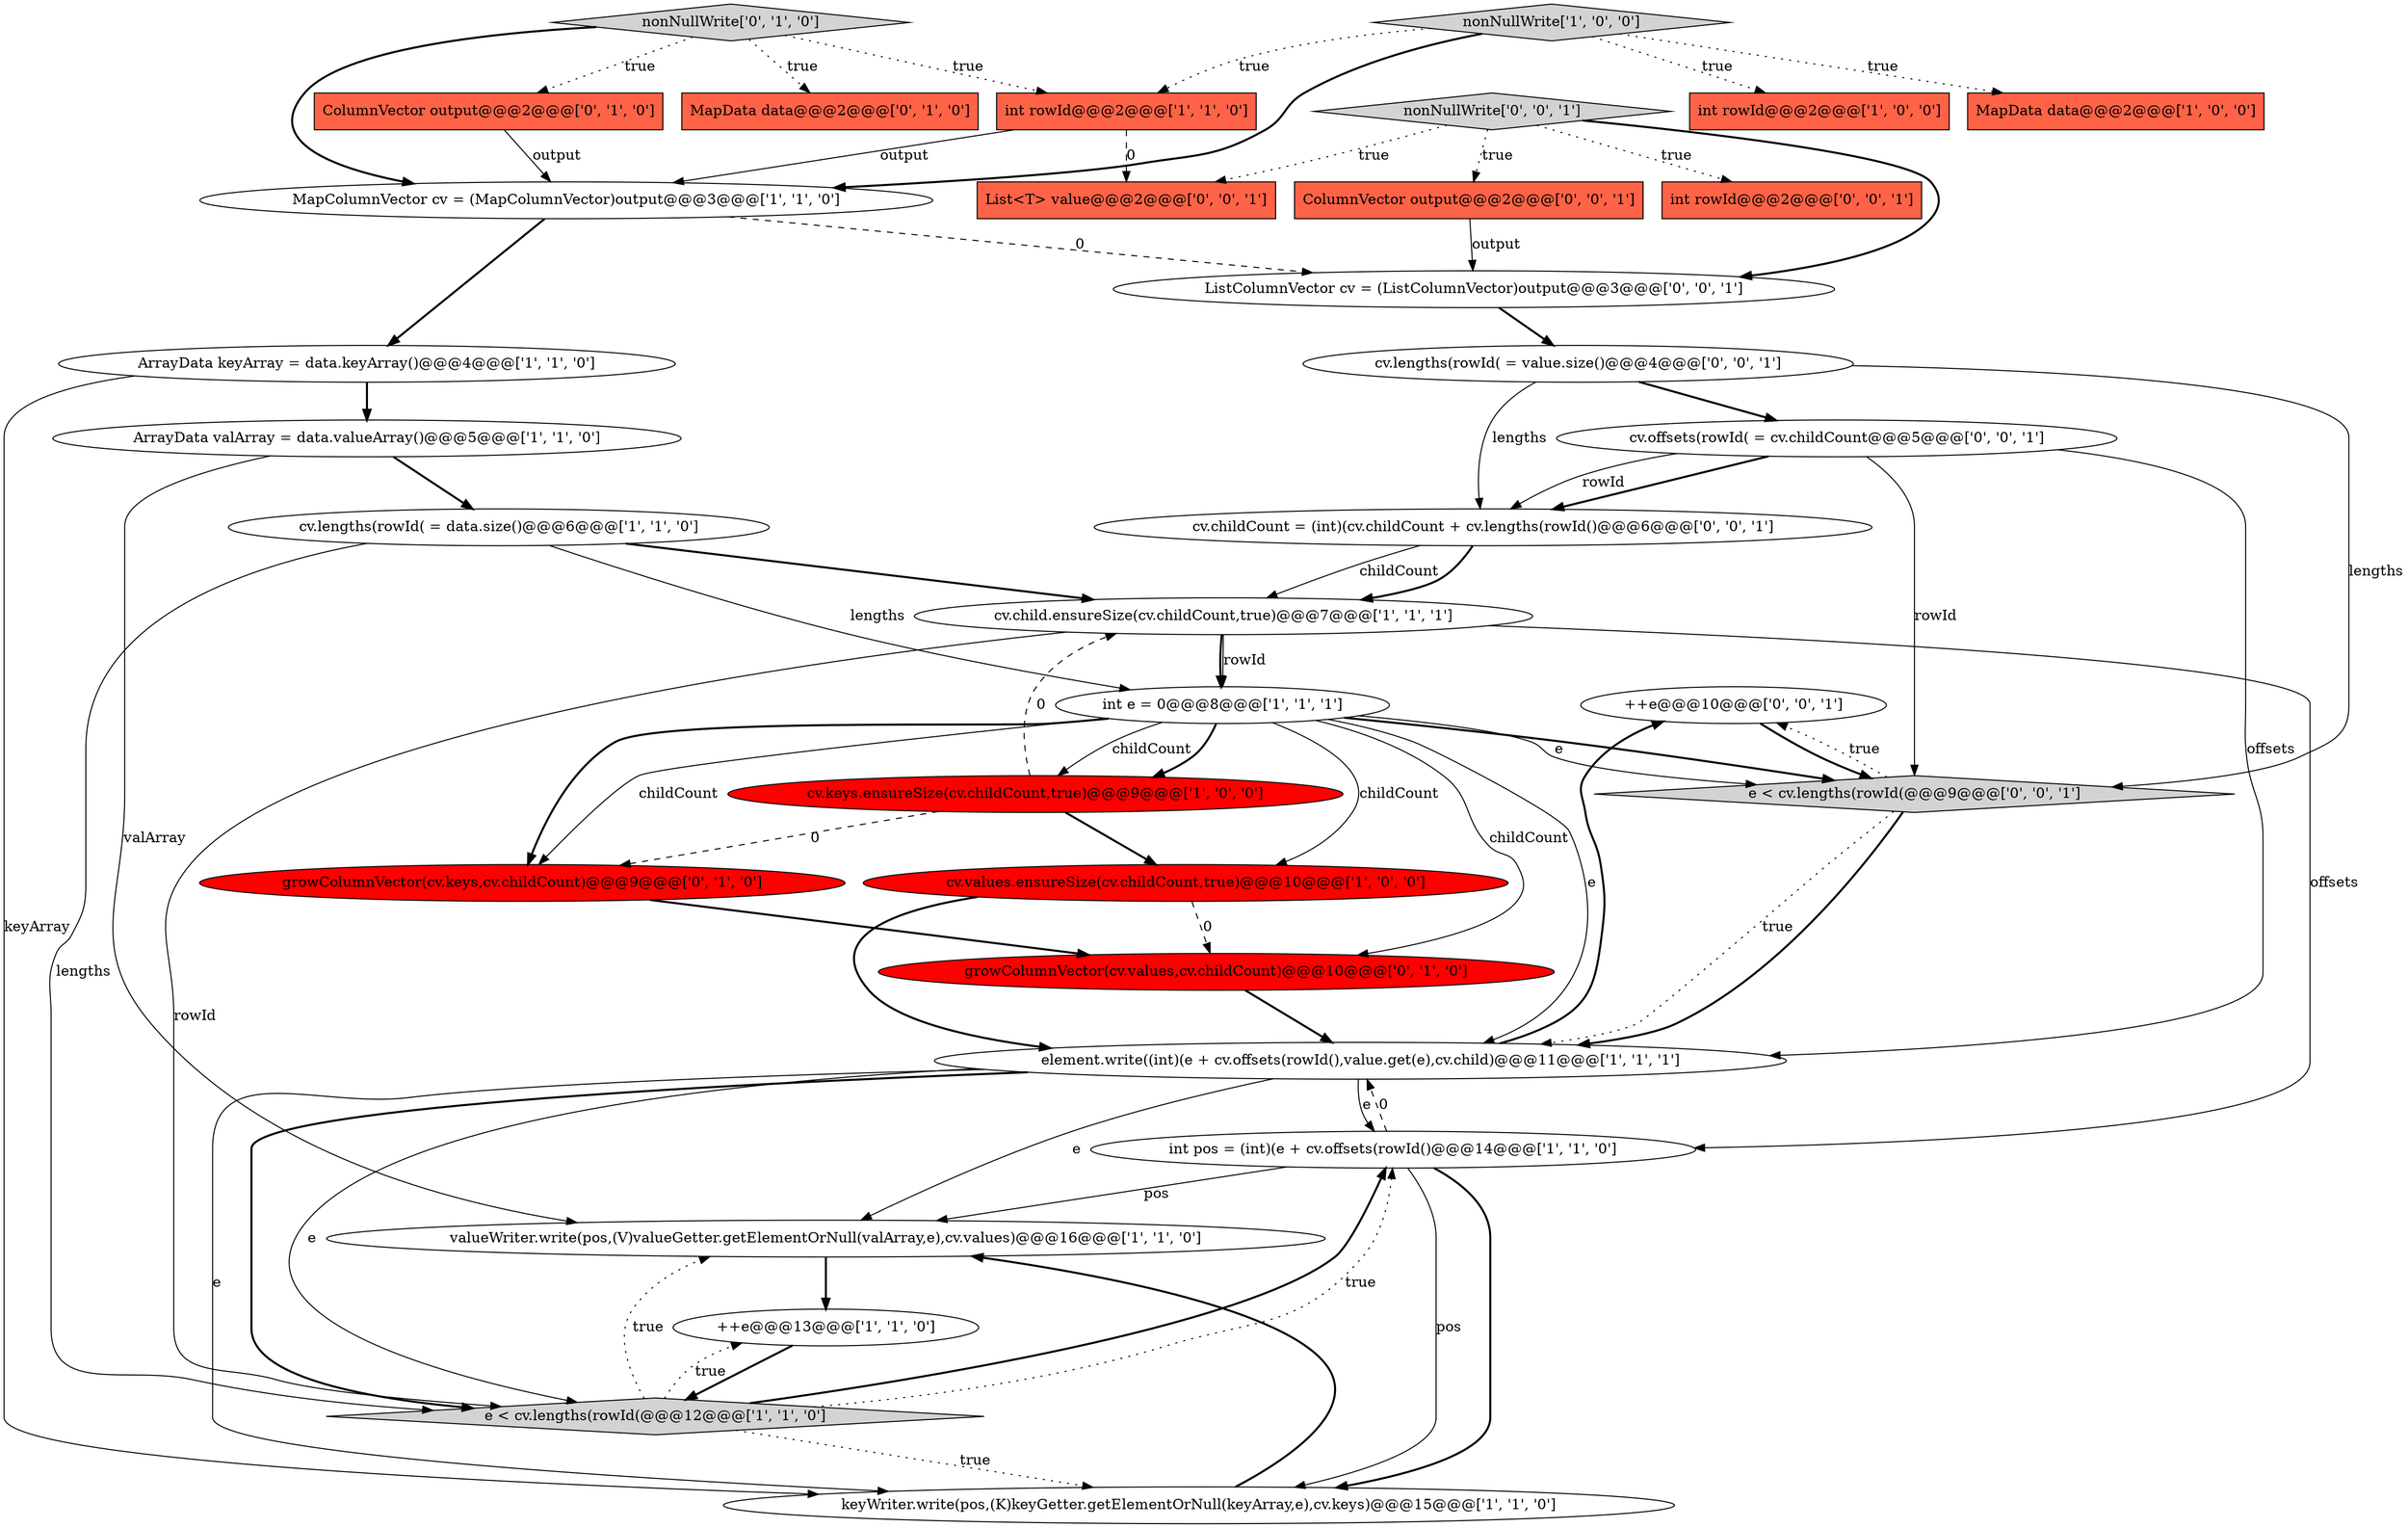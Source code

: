digraph {
26 [style = filled, label = "++e@@@10@@@['0', '0', '1']", fillcolor = white, shape = ellipse image = "AAA0AAABBB3BBB"];
4 [style = filled, label = "cv.keys.ensureSize(cv.childCount,true)@@@9@@@['1', '0', '0']", fillcolor = red, shape = ellipse image = "AAA1AAABBB1BBB"];
31 [style = filled, label = "cv.offsets(rowId( = cv.childCount@@@5@@@['0', '0', '1']", fillcolor = white, shape = ellipse image = "AAA0AAABBB3BBB"];
20 [style = filled, label = "growColumnVector(cv.values,cv.childCount)@@@10@@@['0', '1', '0']", fillcolor = red, shape = ellipse image = "AAA1AAABBB2BBB"];
7 [style = filled, label = "cv.child.ensureSize(cv.childCount,true)@@@7@@@['1', '1', '1']", fillcolor = white, shape = ellipse image = "AAA0AAABBB1BBB"];
16 [style = filled, label = "int e = 0@@@8@@@['1', '1', '1']", fillcolor = white, shape = ellipse image = "AAA0AAABBB1BBB"];
11 [style = filled, label = "int rowId@@@2@@@['1', '0', '0']", fillcolor = tomato, shape = box image = "AAA0AAABBB1BBB"];
15 [style = filled, label = "element.write((int)(e + cv.offsets(rowId(),value.get(e),cv.child)@@@11@@@['1', '1', '1']", fillcolor = white, shape = ellipse image = "AAA0AAABBB1BBB"];
21 [style = filled, label = "nonNullWrite['0', '1', '0']", fillcolor = lightgray, shape = diamond image = "AAA0AAABBB2BBB"];
29 [style = filled, label = "nonNullWrite['0', '0', '1']", fillcolor = lightgray, shape = diamond image = "AAA0AAABBB3BBB"];
17 [style = filled, label = "cv.values.ensureSize(cv.childCount,true)@@@10@@@['1', '0', '0']", fillcolor = red, shape = ellipse image = "AAA1AAABBB1BBB"];
19 [style = filled, label = "growColumnVector(cv.keys,cv.childCount)@@@9@@@['0', '1', '0']", fillcolor = red, shape = ellipse image = "AAA1AAABBB2BBB"];
24 [style = filled, label = "int rowId@@@2@@@['0', '0', '1']", fillcolor = tomato, shape = box image = "AAA0AAABBB3BBB"];
2 [style = filled, label = "keyWriter.write(pos,(K)keyGetter.getElementOrNull(keyArray,e),cv.keys)@@@15@@@['1', '1', '0']", fillcolor = white, shape = ellipse image = "AAA0AAABBB1BBB"];
22 [style = filled, label = "MapData data@@@2@@@['0', '1', '0']", fillcolor = tomato, shape = box image = "AAA0AAABBB2BBB"];
30 [style = filled, label = "ListColumnVector cv = (ListColumnVector)output@@@3@@@['0', '0', '1']", fillcolor = white, shape = ellipse image = "AAA0AAABBB3BBB"];
10 [style = filled, label = "ArrayData keyArray = data.keyArray()@@@4@@@['1', '1', '0']", fillcolor = white, shape = ellipse image = "AAA0AAABBB1BBB"];
12 [style = filled, label = "nonNullWrite['1', '0', '0']", fillcolor = lightgray, shape = diamond image = "AAA0AAABBB1BBB"];
23 [style = filled, label = "cv.lengths(rowId( = value.size()@@@4@@@['0', '0', '1']", fillcolor = white, shape = ellipse image = "AAA0AAABBB3BBB"];
3 [style = filled, label = "MapData data@@@2@@@['1', '0', '0']", fillcolor = tomato, shape = box image = "AAA0AAABBB1BBB"];
25 [style = filled, label = "ColumnVector output@@@2@@@['0', '0', '1']", fillcolor = tomato, shape = box image = "AAA0AAABBB3BBB"];
14 [style = filled, label = "cv.lengths(rowId( = data.size()@@@6@@@['1', '1', '0']", fillcolor = white, shape = ellipse image = "AAA0AAABBB1BBB"];
1 [style = filled, label = "e < cv.lengths(rowId(@@@12@@@['1', '1', '0']", fillcolor = lightgray, shape = diamond image = "AAA0AAABBB1BBB"];
0 [style = filled, label = "ArrayData valArray = data.valueArray()@@@5@@@['1', '1', '0']", fillcolor = white, shape = ellipse image = "AAA0AAABBB1BBB"];
27 [style = filled, label = "cv.childCount = (int)(cv.childCount + cv.lengths(rowId()@@@6@@@['0', '0', '1']", fillcolor = white, shape = ellipse image = "AAA0AAABBB3BBB"];
32 [style = filled, label = "e < cv.lengths(rowId(@@@9@@@['0', '0', '1']", fillcolor = lightgray, shape = diamond image = "AAA0AAABBB3BBB"];
9 [style = filled, label = "MapColumnVector cv = (MapColumnVector)output@@@3@@@['1', '1', '0']", fillcolor = white, shape = ellipse image = "AAA0AAABBB1BBB"];
18 [style = filled, label = "ColumnVector output@@@2@@@['0', '1', '0']", fillcolor = tomato, shape = box image = "AAA0AAABBB2BBB"];
13 [style = filled, label = "int rowId@@@2@@@['1', '1', '0']", fillcolor = tomato, shape = box image = "AAA0AAABBB1BBB"];
6 [style = filled, label = "valueWriter.write(pos,(V)valueGetter.getElementOrNull(valArray,e),cv.values)@@@16@@@['1', '1', '0']", fillcolor = white, shape = ellipse image = "AAA0AAABBB1BBB"];
5 [style = filled, label = "++e@@@13@@@['1', '1', '0']", fillcolor = white, shape = ellipse image = "AAA0AAABBB1BBB"];
8 [style = filled, label = "int pos = (int)(e + cv.offsets(rowId()@@@14@@@['1', '1', '0']", fillcolor = white, shape = ellipse image = "AAA0AAABBB1BBB"];
28 [style = filled, label = "List<T> value@@@2@@@['0', '0', '1']", fillcolor = tomato, shape = box image = "AAA0AAABBB3BBB"];
23->31 [style = bold, label=""];
12->3 [style = dotted, label="true"];
8->2 [style = solid, label="pos"];
1->8 [style = bold, label=""];
23->32 [style = solid, label="lengths"];
4->17 [style = bold, label=""];
26->32 [style = bold, label=""];
29->30 [style = bold, label=""];
21->18 [style = dotted, label="true"];
15->6 [style = solid, label="e"];
2->6 [style = bold, label=""];
15->2 [style = solid, label="e"];
16->15 [style = solid, label="e"];
19->20 [style = bold, label=""];
8->15 [style = dashed, label="0"];
16->20 [style = solid, label="childCount"];
30->23 [style = bold, label=""];
21->22 [style = dotted, label="true"];
16->32 [style = bold, label=""];
8->6 [style = solid, label="pos"];
16->17 [style = solid, label="childCount"];
9->10 [style = bold, label=""];
16->19 [style = bold, label=""];
12->9 [style = bold, label=""];
18->9 [style = solid, label="output"];
31->15 [style = solid, label="offsets"];
14->1 [style = solid, label="lengths"];
14->7 [style = bold, label=""];
15->26 [style = bold, label=""];
12->11 [style = dotted, label="true"];
13->28 [style = dashed, label="0"];
15->8 [style = solid, label="e"];
5->1 [style = bold, label=""];
6->5 [style = bold, label=""];
0->14 [style = bold, label=""];
21->9 [style = bold, label=""];
12->13 [style = dotted, label="true"];
7->8 [style = solid, label="offsets"];
16->4 [style = solid, label="childCount"];
10->2 [style = solid, label="keyArray"];
27->7 [style = solid, label="childCount"];
8->2 [style = bold, label=""];
16->19 [style = solid, label="childCount"];
31->27 [style = bold, label=""];
29->28 [style = dotted, label="true"];
17->20 [style = dashed, label="0"];
4->7 [style = dashed, label="0"];
10->0 [style = bold, label=""];
7->16 [style = bold, label=""];
14->16 [style = solid, label="lengths"];
27->7 [style = bold, label=""];
17->15 [style = bold, label=""];
0->6 [style = solid, label="valArray"];
32->15 [style = bold, label=""];
25->30 [style = solid, label="output"];
7->1 [style = solid, label="rowId"];
1->8 [style = dotted, label="true"];
31->27 [style = solid, label="rowId"];
1->6 [style = dotted, label="true"];
4->19 [style = dashed, label="0"];
21->13 [style = dotted, label="true"];
32->26 [style = dotted, label="true"];
16->32 [style = solid, label="e"];
13->9 [style = solid, label="output"];
16->4 [style = bold, label=""];
7->16 [style = solid, label="rowId"];
1->2 [style = dotted, label="true"];
9->30 [style = dashed, label="0"];
15->1 [style = solid, label="e"];
20->15 [style = bold, label=""];
1->5 [style = dotted, label="true"];
29->24 [style = dotted, label="true"];
31->32 [style = solid, label="rowId"];
23->27 [style = solid, label="lengths"];
29->25 [style = dotted, label="true"];
32->15 [style = dotted, label="true"];
15->1 [style = bold, label=""];
}
